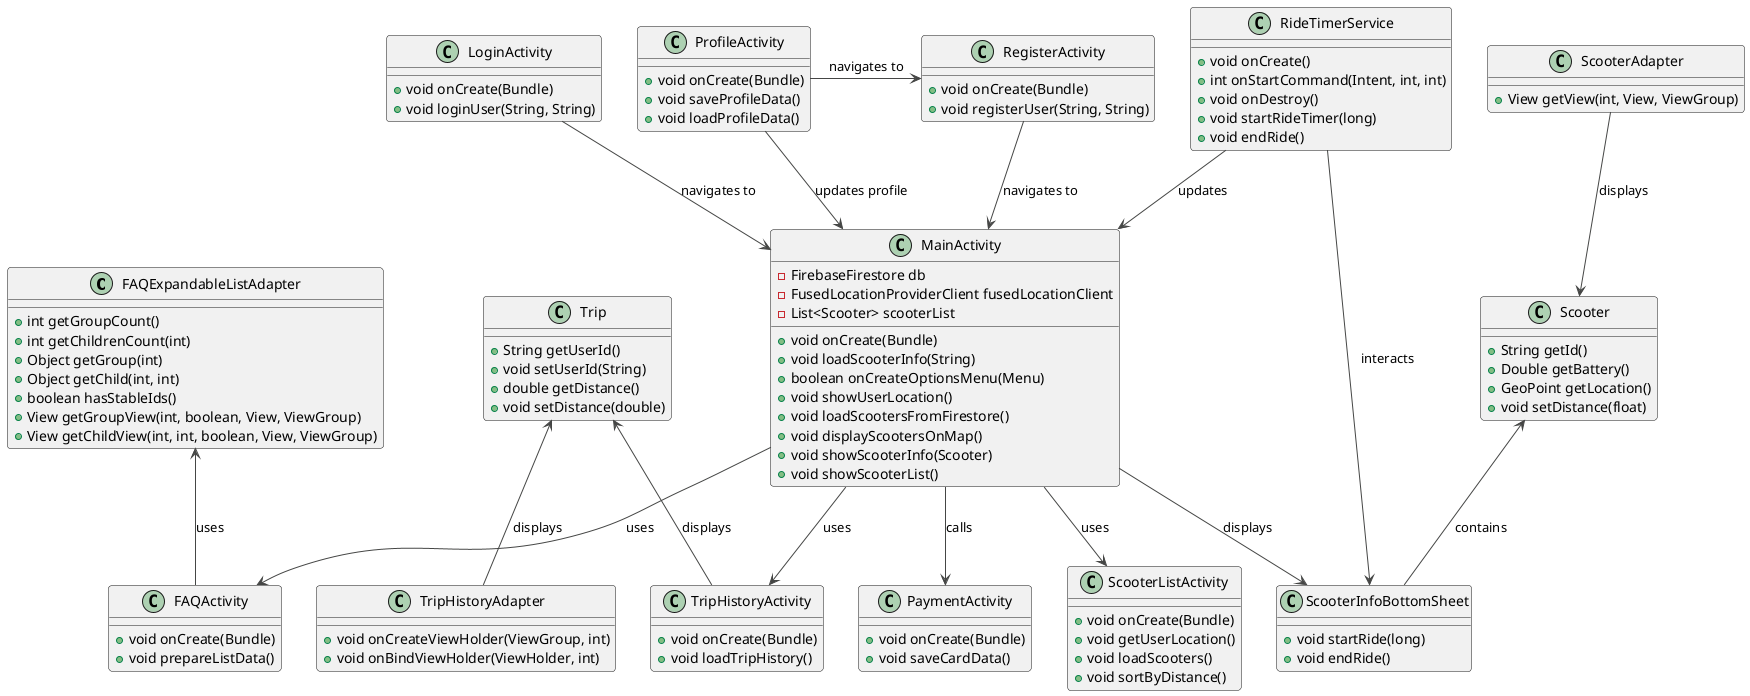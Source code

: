 @startuml
!theme vibrant

class FAQExpandableListAdapter {
  + int getGroupCount()
  + int getChildrenCount(int)
  + Object getGroup(int)
  + Object getChild(int, int)
  + boolean hasStableIds()
  + View getGroupView(int, boolean, View, ViewGroup)
  + View getChildView(int, int, boolean, View, ViewGroup)
}

class MainActivity {
  - FirebaseFirestore db
  - FusedLocationProviderClient fusedLocationClient
  - List<Scooter> scooterList
  + void onCreate(Bundle)
  + void loadScooterInfo(String)
  + boolean onCreateOptionsMenu(Menu)
  + void showUserLocation()
  + void loadScootersFromFirestore()
  + void displayScootersOnMap()
  + void showScooterInfo(Scooter)
  + void showScooterList()
}


class PaymentActivity {
  + void onCreate(Bundle)
  + void saveCardData()
}

class RideTimerService {
  + void onCreate()
  + int onStartCommand(Intent, int, int)
  + void onDestroy()
  + void startRideTimer(long)
  + void endRide()
}

class ScooterAdapter {
  + View getView(int, View, ViewGroup)
}

class FAQActivity {
  + void onCreate(Bundle)
  + void prepareListData()
}

class TripHistoryActivity {
  + void onCreate(Bundle)
  + void loadTripHistory()
}

class ScooterListActivity {
  + void onCreate(Bundle)
  + void getUserLocation()
  + void loadScooters()
  + void sortByDistance()
}

class Trip {
  + String getUserId()
  + void setUserId(String)
  + double getDistance()
  + void setDistance(double)
}

class ScooterInfoBottomSheet {
  + void startRide(long)
  + void endRide()
}


class TripHistoryAdapter {
  + void onCreateViewHolder(ViewGroup, int)
  + void onBindViewHolder(ViewHolder, int)
}



class ProfileActivity {
  + void onCreate(Bundle)
  + void saveProfileData()
  + void loadProfileData()
}

class LoginActivity {
  + void onCreate(Bundle)
  + void loginUser(String, String)
}

class Scooter {
  + String getId()
  + Double getBattery()
  + GeoPoint getLocation()
  + void setDistance(float)
}

class RegisterActivity {
  + void onCreate(Bundle)
  + void registerUser(String, String)
}

' Связи между классами
MainActivity --> FAQActivity : uses
MainActivity --> TripHistoryActivity : uses
MainActivity --> ScooterListActivity : uses
MainActivity --> ScooterInfoBottomSheet : displays
MainActivity --> PaymentActivity : calls
RideTimerService --> MainActivity : updates
RideTimerService --> ScooterInfoBottomSheet : interacts
Scooter <-- ScooterInfoBottomSheet : contains
Trip <-- TripHistoryActivity : displays

' Агрегации и композиций
ScooterAdapter --> Scooter : displays
Trip <-- TripHistoryAdapter : displays

' Дополнительные связи
MainActivity <--left ProfileActivity : updates profile
RegisterActivity <--left ProfileActivity : navigates to
LoginActivity --> MainActivity : navigates to
RegisterActivity --> MainActivity : navigates to
FAQExpandableListAdapter <-- FAQActivity : uses
@enduml